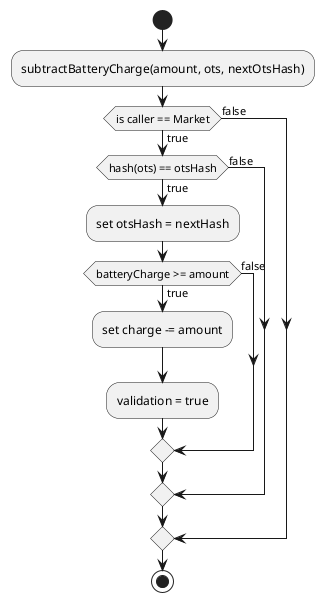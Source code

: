 @startuml withdraw battery
start
:subtractBatteryCharge(amount, ots, nextOtsHash);
if (is caller == Market) then (true)
    if (hash(ots) == otsHash) then (true)
    :set otsHash = nextHash;
        if (batteryCharge >= amount) then (true)
            :set charge -= amount;
            :validation = true;
        else (false)
        endif
    
    else (false)
    endif
else (false)
endif
stop
@enduml